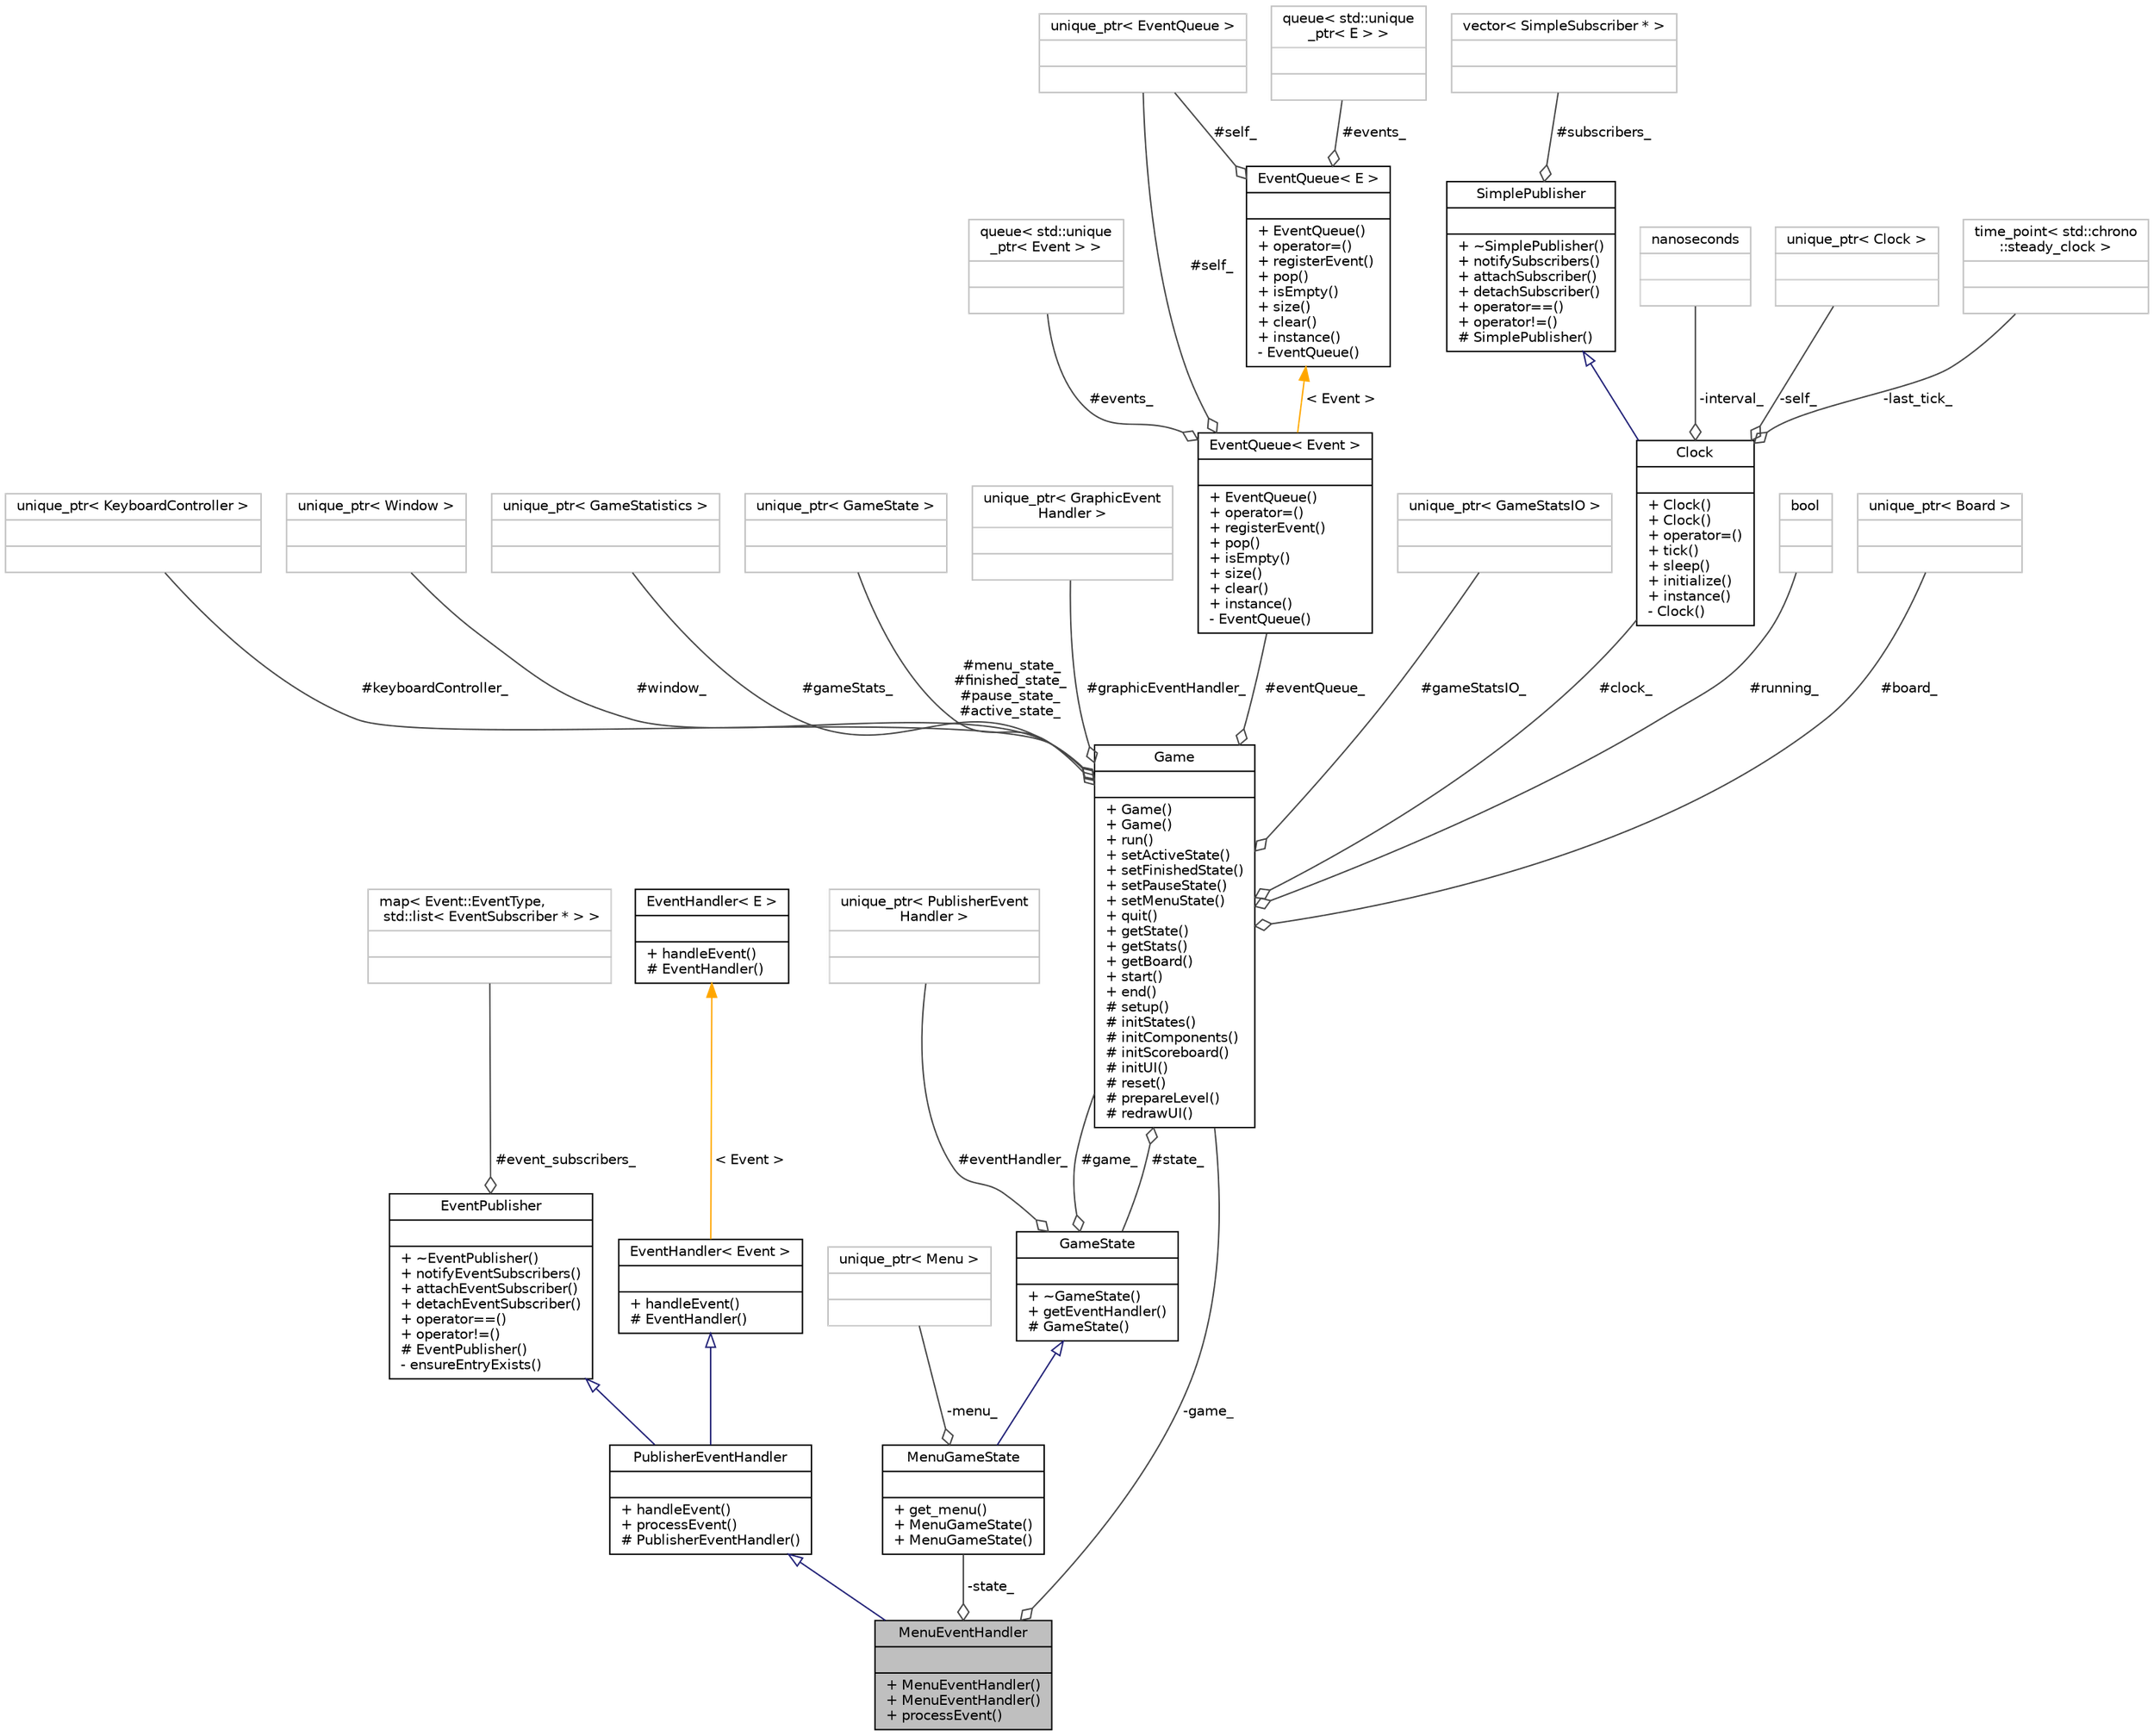 digraph "MenuEventHandler"
{
 // INTERACTIVE_SVG=YES
 // LATEX_PDF_SIZE
  bgcolor="transparent";
  edge [fontname="Helvetica",fontsize="10",labelfontname="Helvetica",labelfontsize="10"];
  node [fontname="Helvetica",fontsize="10",shape=record];
  Node1 [label="{MenuEventHandler\n||+ MenuEventHandler()\l+ MenuEventHandler()\l+ processEvent()\l}",height=0.2,width=0.4,color="black", fillcolor="grey75", style="filled", fontcolor="black",tooltip=" "];
  Node2 -> Node1 [dir="back",color="midnightblue",fontsize="10",style="solid",arrowtail="onormal",fontname="Helvetica"];
  Node2 [label="{PublisherEventHandler\n||+ handleEvent()\l+ processEvent()\l# PublisherEventHandler()\l}",height=0.2,width=0.4,color="black",URL="$class_publisher_event_handler.html",tooltip="Extended EventHandler for Event class events with publisher capabilities."];
  Node3 -> Node2 [dir="back",color="midnightblue",fontsize="10",style="solid",arrowtail="onormal",fontname="Helvetica"];
  Node3 [label="{EventPublisher\n||+ ~EventPublisher()\l+ notifyEventSubscribers()\l+ attachEventSubscriber()\l+ detachEventSubscriber()\l+ operator==()\l+ operator!=()\l# EventPublisher()\l- ensureEntryExists()\l}",height=0.2,width=0.4,color="black",URL="$class_event_publisher.html",tooltip=" "];
  Node4 -> Node3 [color="grey25",fontsize="10",style="solid",label=" #event_subscribers_" ,arrowhead="odiamond",fontname="Helvetica"];
  Node4 [label="{map\< Event::EventType,\l std::list\< EventSubscriber * \> \>\n||}",height=0.2,width=0.4,color="grey75",tooltip=" "];
  Node5 -> Node2 [dir="back",color="midnightblue",fontsize="10",style="solid",arrowtail="onormal",fontname="Helvetica"];
  Node5 [label="{EventHandler\< Event \>\n||+ handleEvent()\l# EventHandler()\l}",height=0.2,width=0.4,color="black",URL="$class_event_handler.html",tooltip=" "];
  Node6 -> Node5 [dir="back",color="orange",fontsize="10",style="solid",label=" \< Event \>" ,fontname="Helvetica"];
  Node6 [label="{EventHandler\< E \>\n||+ handleEvent()\l# EventHandler()\l}",height=0.2,width=0.4,color="black",URL="$class_event_handler.html",tooltip=" "];
  Node7 -> Node1 [color="grey25",fontsize="10",style="solid",label=" -game_" ,arrowhead="odiamond",fontname="Helvetica"];
  Node7 [label="{Game\n||+ Game()\l+ Game()\l+ run()\l+ setActiveState()\l+ setFinishedState()\l+ setPauseState()\l+ setMenuState()\l+ quit()\l+ getState()\l+ getStats()\l+ getBoard()\l+ start()\l+ end()\l# setup()\l# initStates()\l# initComponents()\l# initScoreboard()\l# initUI()\l# reset()\l# prepareLevel()\l# redrawUI()\l}",height=0.2,width=0.4,color="black",URL="$class_game.html",tooltip=" "];
  Node8 -> Node7 [color="grey25",fontsize="10",style="solid",label=" #keyboardController_" ,arrowhead="odiamond",fontname="Helvetica"];
  Node8 [label="{unique_ptr\< KeyboardController \>\n||}",height=0.2,width=0.4,color="grey75",tooltip=" "];
  Node9 -> Node7 [color="grey25",fontsize="10",style="solid",label=" #window_" ,arrowhead="odiamond",fontname="Helvetica"];
  Node9 [label="{unique_ptr\< Window \>\n||}",height=0.2,width=0.4,color="grey75",tooltip=" "];
  Node10 -> Node7 [color="grey25",fontsize="10",style="solid",label=" #gameStats_" ,arrowhead="odiamond",fontname="Helvetica"];
  Node10 [label="{unique_ptr\< GameStatistics \>\n||}",height=0.2,width=0.4,color="grey75",tooltip=" "];
  Node11 -> Node7 [color="grey25",fontsize="10",style="solid",label=" #menu_state_\n#finished_state_\n#pause_state_\n#active_state_" ,arrowhead="odiamond",fontname="Helvetica"];
  Node11 [label="{unique_ptr\< GameState \>\n||}",height=0.2,width=0.4,color="grey75",tooltip=" "];
  Node12 -> Node7 [color="grey25",fontsize="10",style="solid",label=" #graphicEventHandler_" ,arrowhead="odiamond",fontname="Helvetica"];
  Node12 [label="{unique_ptr\< GraphicEvent\lHandler \>\n||}",height=0.2,width=0.4,color="grey75",tooltip=" "];
  Node13 -> Node7 [color="grey25",fontsize="10",style="solid",label=" #eventQueue_" ,arrowhead="odiamond",fontname="Helvetica"];
  Node13 [label="{EventQueue\< Event \>\n||+ EventQueue()\l+ operator=()\l+ registerEvent()\l+ pop()\l+ isEmpty()\l+ size()\l+ clear()\l+ instance()\l- EventQueue()\l}",height=0.2,width=0.4,color="black",URL="$class_event_queue.html",tooltip=" "];
  Node14 -> Node13 [color="grey25",fontsize="10",style="solid",label=" #events_" ,arrowhead="odiamond",fontname="Helvetica"];
  Node14 [label="{queue\< std::unique\l_ptr\< Event \> \>\n||}",height=0.2,width=0.4,color="grey75",tooltip=" "];
  Node15 -> Node13 [color="grey25",fontsize="10",style="solid",label=" #self_" ,arrowhead="odiamond",fontname="Helvetica"];
  Node15 [label="{unique_ptr\< EventQueue \>\n||}",height=0.2,width=0.4,color="grey75",tooltip=" "];
  Node16 -> Node13 [dir="back",color="orange",fontsize="10",style="solid",label=" \< Event \>" ,fontname="Helvetica"];
  Node16 [label="{EventQueue\< E \>\n||+ EventQueue()\l+ operator=()\l+ registerEvent()\l+ pop()\l+ isEmpty()\l+ size()\l+ clear()\l+ instance()\l- EventQueue()\l}",height=0.2,width=0.4,color="black",URL="$class_event_queue.html",tooltip="Singleton class wrapper for std::queue<E>."];
  Node17 -> Node16 [color="grey25",fontsize="10",style="solid",label=" #events_" ,arrowhead="odiamond",fontname="Helvetica"];
  Node17 [label="{queue\< std::unique\l_ptr\< E \> \>\n||}",height=0.2,width=0.4,color="grey75",tooltip=" "];
  Node15 -> Node16 [color="grey25",fontsize="10",style="solid",label=" #self_" ,arrowhead="odiamond",fontname="Helvetica"];
  Node18 -> Node7 [color="grey25",fontsize="10",style="solid",label=" #gameStatsIO_" ,arrowhead="odiamond",fontname="Helvetica"];
  Node18 [label="{unique_ptr\< GameStatsIO \>\n||}",height=0.2,width=0.4,color="grey75",tooltip=" "];
  Node19 -> Node7 [color="grey25",fontsize="10",style="solid",label=" #clock_" ,arrowhead="odiamond",fontname="Helvetica"];
  Node19 [label="{Clock\n||+ Clock()\l+ Clock()\l+ operator=()\l+ tick()\l+ sleep()\l+ initialize()\l+ instance()\l- Clock()\l}",height=0.2,width=0.4,color="black",URL="$class_clock.html",tooltip="Represents an externally controlled clock running at a given frequency."];
  Node20 -> Node19 [dir="back",color="midnightblue",fontsize="10",style="solid",arrowtail="onormal",fontname="Helvetica"];
  Node20 [label="{SimplePublisher\n||+ ~SimplePublisher()\l+ notifySubscribers()\l+ attachSubscriber()\l+ detachSubscriber()\l+ operator==()\l+ operator!=()\l# SimplePublisher()\l}",height=0.2,width=0.4,color="black",URL="$class_simple_publisher.html",tooltip=" "];
  Node21 -> Node20 [color="grey25",fontsize="10",style="solid",label=" #subscribers_" ,arrowhead="odiamond",fontname="Helvetica"];
  Node21 [label="{vector\< SimpleSubscriber * \>\n||}",height=0.2,width=0.4,color="grey75",tooltip=" "];
  Node22 -> Node19 [color="grey25",fontsize="10",style="solid",label=" -interval_" ,arrowhead="odiamond",fontname="Helvetica"];
  Node22 [label="{nanoseconds\n||}",height=0.2,width=0.4,color="grey75",tooltip=" "];
  Node23 -> Node19 [color="grey25",fontsize="10",style="solid",label=" -self_" ,arrowhead="odiamond",fontname="Helvetica"];
  Node23 [label="{unique_ptr\< Clock \>\n||}",height=0.2,width=0.4,color="grey75",tooltip=" "];
  Node24 -> Node19 [color="grey25",fontsize="10",style="solid",label=" -last_tick_" ,arrowhead="odiamond",fontname="Helvetica"];
  Node24 [label="{time_point\< std::chrono\l::steady_clock \>\n||}",height=0.2,width=0.4,color="grey75",tooltip=" "];
  Node25 -> Node7 [color="grey25",fontsize="10",style="solid",label=" #running_" ,arrowhead="odiamond",fontname="Helvetica"];
  Node25 [label="{bool\n||}",height=0.2,width=0.4,color="grey75",tooltip=" "];
  Node26 -> Node7 [color="grey25",fontsize="10",style="solid",label=" #board_" ,arrowhead="odiamond",fontname="Helvetica"];
  Node26 [label="{unique_ptr\< Board \>\n||}",height=0.2,width=0.4,color="grey75",tooltip=" "];
  Node27 -> Node7 [color="grey25",fontsize="10",style="solid",label=" #state_" ,arrowhead="odiamond",fontname="Helvetica"];
  Node27 [label="{GameState\n||+ ~GameState()\l+ getEventHandler()\l# GameState()\l}",height=0.2,width=0.4,color="black",URL="$class_game_state.html",tooltip=" "];
  Node7 -> Node27 [color="grey25",fontsize="10",style="solid",label=" #game_" ,arrowhead="odiamond",fontname="Helvetica"];
  Node28 -> Node27 [color="grey25",fontsize="10",style="solid",label=" #eventHandler_" ,arrowhead="odiamond",fontname="Helvetica"];
  Node28 [label="{unique_ptr\< PublisherEvent\lHandler \>\n||}",height=0.2,width=0.4,color="grey75",tooltip=" "];
  Node29 -> Node1 [color="grey25",fontsize="10",style="solid",label=" -state_" ,arrowhead="odiamond",fontname="Helvetica"];
  Node29 [label="{MenuGameState\n||+ get_menu()\l+ MenuGameState()\l+ MenuGameState()\l}",height=0.2,width=0.4,color="black",URL="$class_menu_game_state.html",tooltip=" "];
  Node27 -> Node29 [dir="back",color="midnightblue",fontsize="10",style="solid",arrowtail="onormal",fontname="Helvetica"];
  Node30 -> Node29 [color="grey25",fontsize="10",style="solid",label=" -menu_" ,arrowhead="odiamond",fontname="Helvetica"];
  Node30 [label="{unique_ptr\< Menu \>\n||}",height=0.2,width=0.4,color="grey75",tooltip=" "];
}
